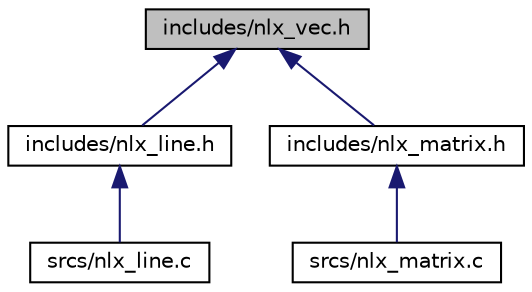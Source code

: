 digraph "includes/nlx_vec.h"
{
 // LATEX_PDF_SIZE
  edge [fontname="Helvetica",fontsize="10",labelfontname="Helvetica",labelfontsize="10"];
  node [fontname="Helvetica",fontsize="10",shape=record];
  Node1 [label="includes/nlx_vec.h",height=0.2,width=0.4,color="black", fillcolor="grey75", style="filled", fontcolor="black",tooltip="Header file for the vector module of the nlx library."];
  Node1 -> Node2 [dir="back",color="midnightblue",fontsize="10",style="solid",fontname="Helvetica"];
  Node2 [label="includes/nlx_line.h",height=0.2,width=0.4,color="black", fillcolor="white", style="filled",URL="$nlx__line_8h.html",tooltip="Header file for the line module of the nlx library."];
  Node2 -> Node3 [dir="back",color="midnightblue",fontsize="10",style="solid",fontname="Helvetica"];
  Node3 [label="srcs/nlx_line.c",height=0.2,width=0.4,color="black", fillcolor="white", style="filled",URL="$nlx__line_8c.html",tooltip="file containing every function related to lines in nlx"];
  Node1 -> Node4 [dir="back",color="midnightblue",fontsize="10",style="solid",fontname="Helvetica"];
  Node4 [label="includes/nlx_matrix.h",height=0.2,width=0.4,color="black", fillcolor="white", style="filled",URL="$nlx__matrix_8h.html",tooltip="Header file for the matrix module of the nlx library."];
  Node4 -> Node5 [dir="back",color="midnightblue",fontsize="10",style="solid",fontname="Helvetica"];
  Node5 [label="srcs/nlx_matrix.c",height=0.2,width=0.4,color="black", fillcolor="white", style="filled",URL="$nlx__matrix_8c.html",tooltip="file containing every function related to matrices in nlx"];
}
